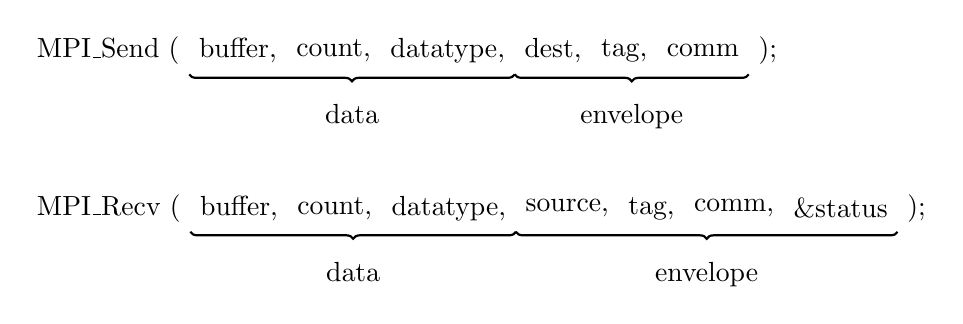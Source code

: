 % -*- root: ../../supcom.tex -*-

\begin{tikzpicture}
  \node [anchor=west,
         rectangle split,
         rectangle split parts=8,
         rectangle split horizontal] (send) at (0,0)
         {                MPI\_Send (
         \nodepart{two}   buffer,
         \nodepart{three} count,
         \nodepart{four}  datatype,
         \nodepart{five}  dest,
         \nodepart{six}   tag,
         \nodepart{seven} comm
         \nodepart{eight} );};

  \draw [thick, decoration={brace, mirror, raise=0.3cm}, decorate] (send.one split) -- (send.four split)
    node [pos=0.5,anchor=north,yshift=-0.55cm] {data};

  \draw [thick, decoration={brace, mirror, raise=0.3cm}, decorate] (send.four split) -- (send.seven split)
    node [pos=0.5,anchor=north,yshift=-0.55cm] {envelope};



    \node [anchor=west,
         rectangle split,
         rectangle split parts=9,
         rectangle split horizontal] (recv) at (0,-2)
         {                MPI\_Recv (
         \nodepart{two}   buffer,
         \nodepart{three} count,
         \nodepart{four}  datatype,
         \nodepart{five}  source,
         \nodepart{six}   tag,
         \nodepart{seven} comm,
         \nodepart{eight} \&status
         \nodepart{nine} );};

  \draw [thick, decoration={brace, mirror, raise=0.3cm}, decorate] (recv.one split) -- (recv.four split)
    node [pos=0.5,anchor=north,yshift=-0.55cm] {data};

  \draw [thick, decoration={brace, mirror, raise=0.3cm}, decorate] (recv.four split) -- (recv.eight split)
    node [pos=0.5,anchor=north,yshift=-0.55cm] {envelope};
\end{tikzpicture}

